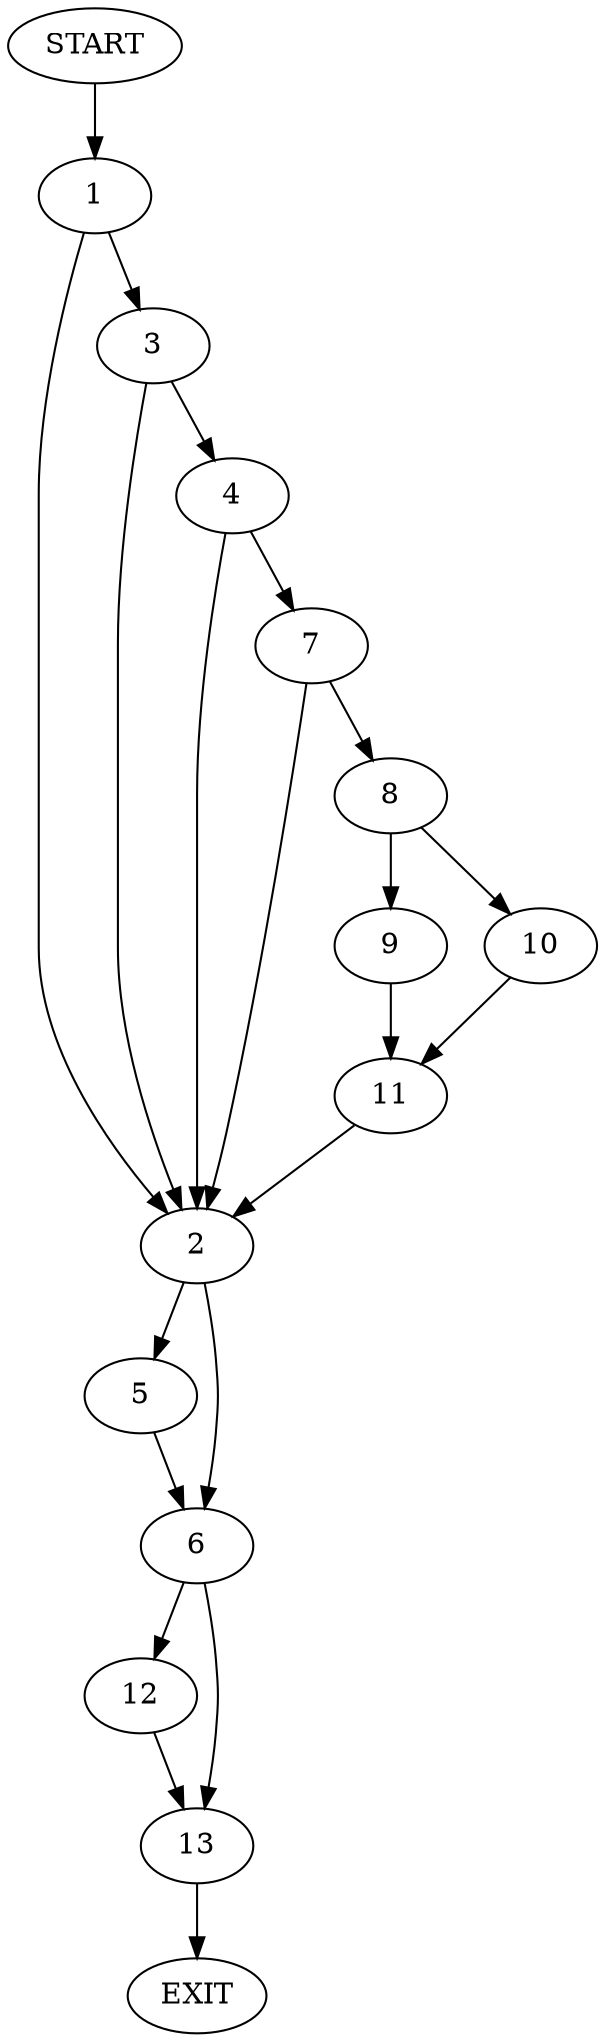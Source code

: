 digraph {
0 [label="START"]
14 [label="EXIT"]
0 -> 1
1 -> 2
1 -> 3
3 -> 2
3 -> 4
2 -> 5
2 -> 6
4 -> 7
4 -> 2
7 -> 2
7 -> 8
8 -> 9
8 -> 10
10 -> 11
9 -> 11
11 -> 2
6 -> 12
6 -> 13
5 -> 6
12 -> 13
13 -> 14
}
